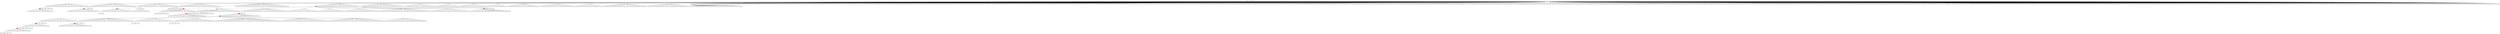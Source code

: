 digraph g {
	"60" -> "61";
	"61" [color=indianred1, style=filled, label="39"];
	"59" -> "60";
	"60" [label="17"];
	"50" -> "51";
	"51" [color=indianred1, style=filled, label="24"];
	"49" -> "50";
	"50" [label="18"];
	"46" -> "47";
	"47" [label="3"];
	"45" -> "46";
	"46" [color=indianred1, style=filled, label="4"];
	"45" -> "48";
	"48" [label="29"];
	"44" -> "45";
	"45" [label="2"];
	"42" -> "43";
	"43" [label="36"];
	"39" -> "40";
	"40" [label="8"];
	"38" -> "39";
	"39" [color=indianred1, style=filled, label="19"];
	"37" -> "38";
	"38" [label="44"];
	"33" -> "34";
	"34" [color=indianred1, style=filled, label="16"];
	"32" -> "33";
	"33" [label="47"];
	"32" -> "35";
	"35" [label="38"];
	"26" -> "27";
	"27" [label="1"];
	"25" -> "26";
	"26" [color=indianred1, style=filled, label="11"];
	"24" -> "25";
	"25" [label="27"];
	"23" -> "24";
	"24" [color=indianred1, style=filled, label="31"];
	"22" -> "23";
	"23" [label="11"];
	"20" -> "21";
	"21" [color=indianred1, style=filled, label="30"];
	"19" -> "20";
	"20" [label="22"];
	"17" -> "18";
	"18" [label="7"];
	"14" -> "15";
	"15" [label="35"];
	"13" -> "14";
	"14" [label="50"];
	"13" -> "16";
	"16" [label="10"];
	"13" -> "17";
	"17" [label="12"];
	"13" -> "19";
	"19" [label="30"];
	"13" -> "22";
	"22" [label="31"];
	"13" -> "28";
	"28" [label="43"];
	"13" -> "29";
	"29" [label="40"];
	"13" -> "30";
	"30" [label="25"];
	"12" -> "13";
	"13" [color=indianred1, style=filled, label="20"];
	"11" -> "12";
	"12" [color=indianred1, style=filled, label="49"];
	"10" -> "11";
	"11" [label="20"];
	"6" -> "7";
	"7" [label="45"];
	"6" -> "8";
	"8" [label="23"];
	"6" -> "9";
	"9" [label="21"];
	"6" -> "10";
	"10" [label="49"];
	"6" -> "31";
	"31" [label="28"];
	"6" -> "32";
	"32" [label="16"];
	"6" -> "36";
	"36" [label="6"];
	"5" -> "6";
	"6" [color=indianred1, style=filled, label="33"];
	"2" -> "3";
	"3" [color=indianred1, style=filled, label="41"];
	"1" -> "2";
	"2" [label="32"];
	"0" -> "1";
	"1" [label="41"];
	"0" -> "4";
	"4" [label="15"];
	"0" -> "5";
	"5" [label="33"];
	"0" -> "37";
	"37" [label="19"];
	"0" -> "41";
	"41" [label="26"];
	"0" -> "42";
	"42" [label="5"];
	"0" -> "44";
	"44" [label="4"];
	"0" -> "49";
	"49" [label="24"];
	"0" -> "52";
	"52" [label="34"];
	"0" -> "53";
	"53" [label="42"];
	"0" -> "54";
	"54" [label="14"];
	"0" -> "55";
	"55" [label="9"];
	"0" -> "56";
	"56" [label="13"];
	"0" -> "57";
	"57" [label="46"];
	"0" -> "58";
	"58" [label="37"];
	"0" -> "59";
	"59" [label="39"];
	"0" -> "62";
	"62" [label="48"];
	"0" [label="germline"];
	"0" -> "cell1";
	"cell1" [shape=box];
	"4" -> "cell2";
	"cell2" [shape=box];
	"0" -> "cell3";
	"cell3" [shape=box];
	"30" -> "cell4";
	"cell4" [shape=box];
	"54" -> "cell5";
	"cell5" [shape=box];
	"0" -> "cell6";
	"cell6" [shape=box];
	"0" -> "cell7";
	"cell7" [shape=box];
	"49" -> "cell8";
	"cell8" [shape=box];
	"0" -> "cell9";
	"cell9" [shape=box];
	"0" -> "cell10";
	"cell10" [shape=box];
	"0" -> "cell11";
	"cell11" [shape=box];
	"0" -> "cell12";
	"cell12" [shape=box];
	"0" -> "cell13";
	"cell13" [shape=box];
	"49" -> "cell14";
	"cell14" [shape=box];
	"0" -> "cell15";
	"cell15" [shape=box];
	"55" -> "cell16";
	"cell16" [shape=box];
	"61" -> "cell17";
	"cell17" [shape=box];
	"57" -> "cell18";
	"cell18" [shape=box];
	"58" -> "cell19";
	"cell19" [shape=box];
	"54" -> "cell20";
	"cell20" [shape=box];
	"51" -> "cell21";
	"cell21" [shape=box];
	"44" -> "cell22";
	"cell22" [shape=box];
	"48" -> "cell23";
	"cell23" [shape=box];
	"55" -> "cell24";
	"cell24" [shape=box];
	"0" -> "cell25";
	"cell25" [shape=box];
	"28" -> "cell26";
	"cell26" [shape=box];
	"0" -> "cell27";
	"cell27" [shape=box];
	"54" -> "cell28";
	"cell28" [shape=box];
	"0" -> "cell29";
	"cell29" [shape=box];
	"0" -> "cell30";
	"cell30" [shape=box];
	"0" -> "cell31";
	"cell31" [shape=box];
	"0" -> "cell32";
	"cell32" [shape=box];
	"37" -> "cell33";
	"cell33" [shape=box];
	"0" -> "cell34";
	"cell34" [shape=box];
	"19" -> "cell35";
	"cell35" [shape=box];
	"0" -> "cell36";
	"cell36" [shape=box];
	"0" -> "cell37";
	"cell37" [shape=box];
	"0" -> "cell38";
	"cell38" [shape=box];
	"0" -> "cell39";
	"cell39" [shape=box];
	"28" -> "cell40";
	"cell40" [shape=box];
	"0" -> "cell41";
	"cell41" [shape=box];
	"0" -> "cell42";
	"cell42" [shape=box];
	"0" -> "cell43";
	"cell43" [shape=box];
	"12" -> "cell44";
	"cell44" [shape=box];
	"0" -> "cell45";
	"cell45" [shape=box];
	"0" -> "cell46";
	"cell46" [shape=box];
	"0" -> "cell47";
	"cell47" [shape=box];
	"0" -> "cell48";
	"cell48" [shape=box];
	"3" -> "cell49";
	"cell49" [shape=box];
	"7" -> "cell50";
	"cell50" [shape=box];
	"0" -> "cell51";
	"cell51" [shape=box];
	"61" -> "cell52";
	"cell52" [shape=box];
	"0" -> "cell53";
	"cell53" [shape=box];
	"0" -> "cell54";
	"cell54" [shape=box];
	"43" -> "cell55";
	"cell55" [shape=box];
	"28" -> "cell56";
	"cell56" [shape=box];
	"0" -> "cell57";
	"cell57" [shape=box];
	"52" -> "cell58";
	"cell58" [shape=box];
	"0" -> "cell59";
	"cell59" [shape=box];
	"0" -> "cell60";
	"cell60" [shape=box];
	"0" -> "cell61";
	"cell61" [shape=box];
	"0" -> "cell62";
	"cell62" [shape=box];
	"46" -> "cell63";
	"cell63" [shape=box];
	"0" -> "cell64";
	"cell64" [shape=box];
	"0" -> "cell65";
	"cell65" [shape=box];
	"21" -> "cell66";
	"cell66" [shape=box];
	"54" -> "cell67";
	"cell67" [shape=box];
	"16" -> "cell68";
	"cell68" [shape=box];
	"59" -> "cell69";
	"cell69" [shape=box];
	"0" -> "cell70";
	"cell70" [shape=box];
	"29" -> "cell71";
	"cell71" [shape=box];
	"0" -> "cell72";
	"cell72" [shape=box];
	"19" -> "cell73";
	"cell73" [shape=box];
	"17" -> "cell74";
	"cell74" [shape=box];
	"0" -> "cell75";
	"cell75" [shape=box];
	"0" -> "cell76";
	"cell76" [shape=box];
	"0" -> "cell77";
	"cell77" [shape=box];
	"10" -> "cell78";
	"cell78" [shape=box];
	"1" -> "cell79";
	"cell79" [shape=box];
	"32" -> "cell80";
	"cell80" [shape=box];
	"0" -> "cell81";
	"cell81" [shape=box];
	"0" -> "cell82";
	"cell82" [shape=box];
	"0" -> "cell83";
	"cell83" [shape=box];
	"36" -> "cell84";
	"cell84" [shape=box];
	"0" -> "cell85";
	"cell85" [shape=box];
	"29" -> "cell86";
	"cell86" [shape=box];
	"0" -> "cell87";
	"cell87" [shape=box];
	"34" -> "cell88";
	"cell88" [shape=box];
	"0" -> "cell89";
	"cell89" [shape=box];
	"36" -> "cell90";
	"cell90" [shape=box];
	"28" -> "cell91";
	"cell91" [shape=box];
	"34" -> "cell92";
	"cell92" [shape=box];
	"22" -> "cell93";
	"cell93" [shape=box];
	"0" -> "cell94";
	"cell94" [shape=box];
	"1" -> "cell95";
	"cell95" [shape=box];
	"51" -> "cell96";
	"cell96" [shape=box];
	"26" -> "cell97";
	"cell97" [shape=box];
	"0" -> "cell98";
	"cell98" [shape=box];
	"14" -> "cell99";
	"cell99" [shape=box];
	"0" -> "cell100";
	"cell100" [shape=box];
	"37" -> "cell101";
	"cell101" [shape=box];
	"37" -> "cell102";
	"cell102" [shape=box];
	"0" -> "cell103";
	"cell103" [shape=box];
	"11" -> "cell104";
	"cell104" [shape=box];
	"57" -> "cell105";
	"cell105" [shape=box];
	"0" -> "cell106";
	"cell106" [shape=box];
	"11" -> "cell107";
	"cell107" [shape=box];
	"31" -> "cell108";
	"cell108" [shape=box];
	"16" -> "cell109";
	"cell109" [shape=box];
	"62" -> "cell110";
	"cell110" [shape=box];
	"25" -> "cell111";
	"cell111" [shape=box];
	"3" -> "cell112";
	"cell112" [shape=box];
	"51" -> "cell113";
	"cell113" [shape=box];
	"12" -> "cell114";
	"cell114" [shape=box];
	"0" -> "cell115";
	"cell115" [shape=box];
	"0" -> "cell116";
	"cell116" [shape=box];
	"0" -> "cell117";
	"cell117" [shape=box];
	"19" -> "cell118";
	"cell118" [shape=box];
	"0" -> "cell119";
	"cell119" [shape=box];
	"41" -> "cell120";
	"cell120" [shape=box];
	"15" -> "cell121";
	"cell121" [shape=box];
	"40" -> "cell122";
	"cell122" [shape=box];
	"0" -> "cell123";
	"cell123" [shape=box];
	"29" -> "cell124";
	"cell124" [shape=box];
	"16" -> "cell125";
	"cell125" [shape=box];
	"0" -> "cell126";
	"cell126" [shape=box];
	"0" -> "cell127";
	"cell127" [shape=box];
	"0" -> "cell128";
	"cell128" [shape=box];
	"0" -> "cell129";
	"cell129" [shape=box];
	"0" -> "cell130";
	"cell130" [shape=box];
	"55" -> "cell131";
	"cell131" [shape=box];
	"57" -> "cell132";
	"cell132" [shape=box];
	"0" -> "cell133";
	"cell133" [shape=box];
	"30" -> "cell134";
	"cell134" [shape=box];
	"37" -> "cell135";
	"cell135" [shape=box];
	"0" -> "cell136";
	"cell136" [shape=box];
	"0" -> "cell137";
	"cell137" [shape=box];
	"0" -> "cell138";
	"cell138" [shape=box];
	"0" -> "cell139";
	"cell139" [shape=box];
	"55" -> "cell140";
	"cell140" [shape=box];
	"59" -> "cell141";
	"cell141" [shape=box];
	"29" -> "cell142";
	"cell142" [shape=box];
	"0" -> "cell143";
	"cell143" [shape=box];
	"14" -> "cell144";
	"cell144" [shape=box];
	"0" -> "cell145";
	"cell145" [shape=box];
	"5" -> "cell146";
	"cell146" [shape=box];
	"0" -> "cell147";
	"cell147" [shape=box];
	"58" -> "cell148";
	"cell148" [shape=box];
	"0" -> "cell149";
	"cell149" [shape=box];
	"0" -> "cell150";
	"cell150" [shape=box];
	"0" -> "cell151";
	"cell151" [shape=box];
	"42" -> "cell152";
	"cell152" [shape=box];
	"16" -> "cell153";
	"cell153" [shape=box];
	"0" -> "cell154";
	"cell154" [shape=box];
	"0" -> "cell155";
	"cell155" [shape=box];
	"0" -> "cell156";
	"cell156" [shape=box];
	"19" -> "cell157";
	"cell157" [shape=box];
	"40" -> "cell158";
	"cell158" [shape=box];
	"0" -> "cell159";
	"cell159" [shape=box];
	"0" -> "cell160";
	"cell160" [shape=box];
	"23" -> "cell161";
	"cell161" [shape=box];
	"0" -> "cell162";
	"cell162" [shape=box];
	"59" -> "cell163";
	"cell163" [shape=box];
	"16" -> "cell164";
	"cell164" [shape=box];
	"57" -> "cell165";
	"cell165" [shape=box];
	"19" -> "cell166";
	"cell166" [shape=box];
	"0" -> "cell167";
	"cell167" [shape=box];
	"7" -> "cell168";
	"cell168" [shape=box];
	"31" -> "cell169";
	"cell169" [shape=box];
	"0" -> "cell170";
	"cell170" [shape=box];
	"44" -> "cell171";
	"cell171" [shape=box];
	"28" -> "cell172";
	"cell172" [shape=box];
	"32" -> "cell173";
	"cell173" [shape=box];
	"0" -> "cell174";
	"cell174" [shape=box];
	"47" -> "cell175";
	"cell175" [shape=box];
	"55" -> "cell176";
	"cell176" [shape=box];
	"7" -> "cell177";
	"cell177" [shape=box];
	"62" -> "cell178";
	"cell178" [shape=box];
	"0" -> "cell179";
	"cell179" [shape=box];
	"9" -> "cell180";
	"cell180" [shape=box];
	"3" -> "cell181";
	"cell181" [shape=box];
	"0" -> "cell182";
	"cell182" [shape=box];
	"41" -> "cell183";
	"cell183" [shape=box];
	"39" -> "cell184";
	"cell184" [shape=box];
	"16" -> "cell185";
	"cell185" [shape=box];
	"0" -> "cell186";
	"cell186" [shape=box];
	"5" -> "cell187";
	"cell187" [shape=box];
	"0" -> "cell188";
	"cell188" [shape=box];
	"0" -> "cell189";
	"cell189" [shape=box];
	"0" -> "cell190";
	"cell190" [shape=box];
	"52" -> "cell191";
	"cell191" [shape=box];
	"0" -> "cell192";
	"cell192" [shape=box];
	"0" -> "cell193";
	"cell193" [shape=box];
	"0" -> "cell194";
	"cell194" [shape=box];
	"48" -> "cell195";
	"cell195" [shape=box];
	"46" -> "cell196";
	"cell196" [shape=box];
	"0" -> "cell197";
	"cell197" [shape=box];
	"0" -> "cell198";
	"cell198" [shape=box];
	"24" -> "cell199";
	"cell199" [shape=box];
	"0" -> "cell200";
	"cell200" [shape=box];
	"51" -> "cell201";
	"cell201" [shape=box];
	"0" -> "cell202";
	"cell202" [shape=box];
	"12" -> "cell203";
	"cell203" [shape=box];
	"19" -> "cell204";
	"cell204" [shape=box];
	"10" -> "cell205";
	"cell205" [shape=box];
	"0" -> "cell206";
	"cell206" [shape=box];
	"61" -> "cell207";
	"cell207" [shape=box];
	"0" -> "cell208";
	"cell208" [shape=box];
	"34" -> "cell209";
	"cell209" [shape=box];
	"32" -> "cell210";
	"cell210" [shape=box];
	"0" -> "cell211";
	"cell211" [shape=box];
	"29" -> "cell212";
	"cell212" [shape=box];
	"0" -> "cell213";
	"cell213" [shape=box];
	"19" -> "cell214";
	"cell214" [shape=box];
	"0" -> "cell215";
	"cell215" [shape=box];
	"0" -> "cell216";
	"cell216" [shape=box];
	"0" -> "cell217";
	"cell217" [shape=box];
	"0" -> "cell218";
	"cell218" [shape=box];
	"0" -> "cell219";
	"cell219" [shape=box];
	"0" -> "cell220";
	"cell220" [shape=box];
	"54" -> "cell221";
	"cell221" [shape=box];
	"0" -> "cell222";
	"cell222" [shape=box];
	"0" -> "cell223";
	"cell223" [shape=box];
	"37" -> "cell224";
	"cell224" [shape=box];
	"0" -> "cell225";
	"cell225" [shape=box];
	"0" -> "cell226";
	"cell226" [shape=box];
	"53" -> "cell227";
	"cell227" [shape=box];
	"5" -> "cell228";
	"cell228" [shape=box];
	"56" -> "cell229";
	"cell229" [shape=box];
	"0" -> "cell230";
	"cell230" [shape=box];
	"58" -> "cell231";
	"cell231" [shape=box];
	"0" -> "cell232";
	"cell232" [shape=box];
	"0" -> "cell233";
	"cell233" [shape=box];
	"0" -> "cell234";
	"cell234" [shape=box];
	"56" -> "cell235";
	"cell235" [shape=box];
	"14" -> "cell236";
	"cell236" [shape=box];
	"0" -> "cell237";
	"cell237" [shape=box];
	"0" -> "cell238";
	"cell238" [shape=box];
	"0" -> "cell239";
	"cell239" [shape=box];
	"28" -> "cell240";
	"cell240" [shape=box];
	"0" -> "cell241";
	"cell241" [shape=box];
	"31" -> "cell242";
	"cell242" [shape=box];
	"0" -> "cell243";
	"cell243" [shape=box];
	"0" -> "cell244";
	"cell244" [shape=box];
	"0" -> "cell245";
	"cell245" [shape=box];
	"0" -> "cell246";
	"cell246" [shape=box];
	"0" -> "cell247";
	"cell247" [shape=box];
	"28" -> "cell248";
	"cell248" [shape=box];
	"0" -> "cell249";
	"cell249" [shape=box];
	"0" -> "cell250";
	"cell250" [shape=box];
	"0" -> "cell251";
	"cell251" [shape=box];
	"0" -> "cell252";
	"cell252" [shape=box];
	"0" -> "cell253";
	"cell253" [shape=box];
	"17" -> "cell254";
	"cell254" [shape=box];
	"50" -> "cell255";
	"cell255" [shape=box];
	"14" -> "cell256";
	"cell256" [shape=box];
	"42" -> "cell257";
	"cell257" [shape=box];
	"60" -> "cell258";
	"cell258" [shape=box];
	"12" -> "cell259";
	"cell259" [shape=box];
	"0" -> "cell260";
	"cell260" [shape=box];
	"42" -> "cell261";
	"cell261" [shape=box];
	"0" -> "cell262";
	"cell262" [shape=box];
	"0" -> "cell263";
	"cell263" [shape=box];
	"58" -> "cell264";
	"cell264" [shape=box];
	"0" -> "cell265";
	"cell265" [shape=box];
	"0" -> "cell266";
	"cell266" [shape=box];
	"35" -> "cell267";
	"cell267" [shape=box];
	"0" -> "cell268";
	"cell268" [shape=box];
	"0" -> "cell269";
	"cell269" [shape=box];
	"0" -> "cell270";
	"cell270" [shape=box];
	"0" -> "cell271";
	"cell271" [shape=box];
	"62" -> "cell272";
	"cell272" [shape=box];
	"36" -> "cell273";
	"cell273" [shape=box];
	"0" -> "cell274";
	"cell274" [shape=box];
	"8" -> "cell275";
	"cell275" [shape=box];
	"0" -> "cell276";
	"cell276" [shape=box];
	"54" -> "cell277";
	"cell277" [shape=box];
	"0" -> "cell278";
	"cell278" [shape=box];
	"28" -> "cell279";
	"cell279" [shape=box];
	"8" -> "cell280";
	"cell280" [shape=box];
	"0" -> "cell281";
	"cell281" [shape=box];
	"0" -> "cell282";
	"cell282" [shape=box];
	"36" -> "cell283";
	"cell283" [shape=box];
	"0" -> "cell284";
	"cell284" [shape=box];
	"39" -> "cell285";
	"cell285" [shape=box];
	"0" -> "cell286";
	"cell286" [shape=box];
	"49" -> "cell287";
	"cell287" [shape=box];
	"22" -> "cell288";
	"cell288" [shape=box];
	"0" -> "cell289";
	"cell289" [shape=box];
	"0" -> "cell290";
	"cell290" [shape=box];
	"55" -> "cell291";
	"cell291" [shape=box];
	"57" -> "cell292";
	"cell292" [shape=box];
	"0" -> "cell293";
	"cell293" [shape=box];
	"37" -> "cell294";
	"cell294" [shape=box];
	"0" -> "cell295";
	"cell295" [shape=box];
	"29" -> "cell296";
	"cell296" [shape=box];
	"0" -> "cell297";
	"cell297" [shape=box];
	"59" -> "cell298";
	"cell298" [shape=box];
	"0" -> "cell299";
	"cell299" [shape=box];
	"58" -> "cell300";
	"cell300" [shape=box];
	"56" -> "cell301";
	"cell301" [shape=box];
	"21" -> "cell302";
	"cell302" [shape=box];
	"42" -> "cell303";
	"cell303" [shape=box];
	"52" -> "cell304";
	"cell304" [shape=box];
	"0" -> "cell305";
	"cell305" [shape=box];
	"0" -> "cell306";
	"cell306" [shape=box];
	"44" -> "cell307";
	"cell307" [shape=box];
	"0" -> "cell308";
	"cell308" [shape=box];
	"0" -> "cell309";
	"cell309" [shape=box];
	"0" -> "cell310";
	"cell310" [shape=box];
	"0" -> "cell311";
	"cell311" [shape=box];
	"0" -> "cell312";
	"cell312" [shape=box];
	"0" -> "cell313";
	"cell313" [shape=box];
	"46" -> "cell314";
	"cell314" [shape=box];
	"0" -> "cell315";
	"cell315" [shape=box];
	"26" -> "cell316";
	"cell316" [shape=box];
	"0" -> "cell317";
	"cell317" [shape=box];
	"0" -> "cell318";
	"cell318" [shape=box];
	"0" -> "cell319";
	"cell319" [shape=box];
	"0" -> "cell320";
	"cell320" [shape=box];
	"36" -> "cell321";
	"cell321" [shape=box];
	"0" -> "cell322";
	"cell322" [shape=box];
	"55" -> "cell323";
	"cell323" [shape=box];
	"44" -> "cell324";
	"cell324" [shape=box];
	"3" -> "cell325";
	"cell325" [shape=box];
	"0" -> "cell326";
	"cell326" [shape=box];
	"41" -> "cell327";
	"cell327" [shape=box];
	"0" -> "cell328";
	"cell328" [shape=box];
	"44" -> "cell329";
	"cell329" [shape=box];
	"26" -> "cell330";
	"cell330" [shape=box];
	"55" -> "cell331";
	"cell331" [shape=box];
	"0" -> "cell332";
	"cell332" [shape=box];
	"52" -> "cell333";
	"cell333" [shape=box];
	"19" -> "cell334";
	"cell334" [shape=box];
	"22" -> "cell335";
	"cell335" [shape=box];
	"0" -> "cell336";
	"cell336" [shape=box];
	"14" -> "cell337";
	"cell337" [shape=box];
	"0" -> "cell338";
	"cell338" [shape=box];
	"22" -> "cell339";
	"cell339" [shape=box];
	"16" -> "cell340";
	"cell340" [shape=box];
	"29" -> "cell341";
	"cell341" [shape=box];
	"0" -> "cell342";
	"cell342" [shape=box];
	"21" -> "cell343";
	"cell343" [shape=box];
	"35" -> "cell344";
	"cell344" [shape=box];
	"37" -> "cell345";
	"cell345" [shape=box];
	"42" -> "cell346";
	"cell346" [shape=box];
	"55" -> "cell347";
	"cell347" [shape=box];
	"59" -> "cell348";
	"cell348" [shape=box];
	"1" -> "cell349";
	"cell349" [shape=box];
	"0" -> "cell350";
	"cell350" [shape=box];
	"0" -> "cell351";
	"cell351" [shape=box];
	"39" -> "cell352";
	"cell352" [shape=box];
	"0" -> "cell353";
	"cell353" [shape=box];
	"0" -> "cell354";
	"cell354" [shape=box];
	"0" -> "cell355";
	"cell355" [shape=box];
	"9" -> "cell356";
	"cell356" [shape=box];
	"1" -> "cell357";
	"cell357" [shape=box];
	"0" -> "cell358";
	"cell358" [shape=box];
	"0" -> "cell359";
	"cell359" [shape=box];
	"32" -> "cell360";
	"cell360" [shape=box];
	"0" -> "cell361";
	"cell361" [shape=box];
	"0" -> "cell362";
	"cell362" [shape=box];
	"49" -> "cell363";
	"cell363" [shape=box];
	"0" -> "cell364";
	"cell364" [shape=box];
	"16" -> "cell365";
	"cell365" [shape=box];
	"0" -> "cell366";
	"cell366" [shape=box];
	"38" -> "cell367";
	"cell367" [shape=box];
	"0" -> "cell368";
	"cell368" [shape=box];
	"0" -> "cell369";
	"cell369" [shape=box];
	"0" -> "cell370";
	"cell370" [shape=box];
	"46" -> "cell371";
	"cell371" [shape=box];
	"0" -> "cell372";
	"cell372" [shape=box];
	"17" -> "cell373";
	"cell373" [shape=box];
	"46" -> "cell374";
	"cell374" [shape=box];
	"20" -> "cell375";
	"cell375" [shape=box];
	"16" -> "cell376";
	"cell376" [shape=box];
	"16" -> "cell377";
	"cell377" [shape=box];
	"45" -> "cell378";
	"cell378" [shape=box];
	"0" -> "cell379";
	"cell379" [shape=box];
	"0" -> "cell380";
	"cell380" [shape=box];
	"0" -> "cell381";
	"cell381" [shape=box];
	"0" -> "cell382";
	"cell382" [shape=box];
	"5" -> "cell383";
	"cell383" [shape=box];
	"0" -> "cell384";
	"cell384" [shape=box];
	"32" -> "cell385";
	"cell385" [shape=box];
	"0" -> "cell386";
	"cell386" [shape=box];
	"0" -> "cell387";
	"cell387" [shape=box];
	"58" -> "cell388";
	"cell388" [shape=box];
	"0" -> "cell389";
	"cell389" [shape=box];
	"0" -> "cell390";
	"cell390" [shape=box];
	"42" -> "cell391";
	"cell391" [shape=box];
	"57" -> "cell392";
	"cell392" [shape=box];
	"0" -> "cell393";
	"cell393" [shape=box];
	"3" -> "cell394";
	"cell394" [shape=box];
	"42" -> "cell395";
	"cell395" [shape=box];
	"35" -> "cell396";
	"cell396" [shape=box];
	"49" -> "cell397";
	"cell397" [shape=box];
	"42" -> "cell398";
	"cell398" [shape=box];
	"28" -> "cell399";
	"cell399" [shape=box];
	"30" -> "cell400";
	"cell400" [shape=box];
	"0" -> "cell401";
	"cell401" [shape=box];
	"5" -> "cell402";
	"cell402" [shape=box];
	"0" -> "cell403";
	"cell403" [shape=box];
	"44" -> "cell404";
	"cell404" [shape=box];
	"8" -> "cell405";
	"cell405" [shape=box];
	"9" -> "cell406";
	"cell406" [shape=box];
	"0" -> "cell407";
	"cell407" [shape=box];
	"59" -> "cell408";
	"cell408" [shape=box];
	"17" -> "cell409";
	"cell409" [shape=box];
	"0" -> "cell410";
	"cell410" [shape=box];
	"0" -> "cell411";
	"cell411" [shape=box];
	"62" -> "cell412";
	"cell412" [shape=box];
	"0" -> "cell413";
	"cell413" [shape=box];
	"0" -> "cell414";
	"cell414" [shape=box];
	"0" -> "cell415";
	"cell415" [shape=box];
	"0" -> "cell416";
	"cell416" [shape=box];
	"0" -> "cell417";
	"cell417" [shape=box];
	"0" -> "cell418";
	"cell418" [shape=box];
	"0" -> "cell419";
	"cell419" [shape=box];
	"0" -> "cell420";
	"cell420" [shape=box];
	"0" -> "cell421";
	"cell421" [shape=box];
	"31" -> "cell422";
	"cell422" [shape=box];
	"0" -> "cell423";
	"cell423" [shape=box];
	"0" -> "cell424";
	"cell424" [shape=box];
	"0" -> "cell425";
	"cell425" [shape=box];
	"0" -> "cell426";
	"cell426" [shape=box];
	"44" -> "cell427";
	"cell427" [shape=box];
	"56" -> "cell428";
	"cell428" [shape=box];
	"31" -> "cell429";
	"cell429" [shape=box];
	"0" -> "cell430";
	"cell430" [shape=box];
	"29" -> "cell431";
	"cell431" [shape=box];
	"0" -> "cell432";
	"cell432" [shape=box];
	"0" -> "cell433";
	"cell433" [shape=box];
	"22" -> "cell434";
	"cell434" [shape=box];
	"0" -> "cell435";
	"cell435" [shape=box];
	"0" -> "cell436";
	"cell436" [shape=box];
	"0" -> "cell437";
	"cell437" [shape=box];
	"0" -> "cell438";
	"cell438" [shape=box];
	"0" -> "cell439";
	"cell439" [shape=box];
	"0" -> "cell440";
	"cell440" [shape=box];
	"16" -> "cell441";
	"cell441" [shape=box];
	"0" -> "cell442";
	"cell442" [shape=box];
	"0" -> "cell443";
	"cell443" [shape=box];
	"0" -> "cell444";
	"cell444" [shape=box];
	"30" -> "cell445";
	"cell445" [shape=box];
	"30" -> "cell446";
	"cell446" [shape=box];
	"0" -> "cell447";
	"cell447" [shape=box];
	"49" -> "cell448";
	"cell448" [shape=box];
	"0" -> "cell449";
	"cell449" [shape=box];
	"16" -> "cell450";
	"cell450" [shape=box];
	"62" -> "cell451";
	"cell451" [shape=box];
	"47" -> "cell452";
	"cell452" [shape=box];
	"0" -> "cell453";
	"cell453" [shape=box];
	"0" -> "cell454";
	"cell454" [shape=box];
	"14" -> "cell455";
	"cell455" [shape=box];
	"3" -> "cell456";
	"cell456" [shape=box];
	"0" -> "cell457";
	"cell457" [shape=box];
	"0" -> "cell458";
	"cell458" [shape=box];
	"19" -> "cell459";
	"cell459" [shape=box];
	"26" -> "cell460";
	"cell460" [shape=box];
	"31" -> "cell461";
	"cell461" [shape=box];
	"0" -> "cell462";
	"cell462" [shape=box];
	"0" -> "cell463";
	"cell463" [shape=box];
	"35" -> "cell464";
	"cell464" [shape=box];
	"4" -> "cell465";
	"cell465" [shape=box];
	"0" -> "cell466";
	"cell466" [shape=box];
	"0" -> "cell467";
	"cell467" [shape=box];
	"0" -> "cell468";
	"cell468" [shape=box];
	"30" -> "cell469";
	"cell469" [shape=box];
	"0" -> "cell470";
	"cell470" [shape=box];
	"0" -> "cell471";
	"cell471" [shape=box];
	"28" -> "cell472";
	"cell472" [shape=box];
	"0" -> "cell473";
	"cell473" [shape=box];
	"36" -> "cell474";
	"cell474" [shape=box];
	"16" -> "cell475";
	"cell475" [shape=box];
	"58" -> "cell476";
	"cell476" [shape=box];
	"0" -> "cell477";
	"cell477" [shape=box];
	"0" -> "cell478";
	"cell478" [shape=box];
	"0" -> "cell479";
	"cell479" [shape=box];
	"0" -> "cell480";
	"cell480" [shape=box];
	"12" -> "cell481";
	"cell481" [shape=box];
	"0" -> "cell482";
	"cell482" [shape=box];
	"0" -> "cell483";
	"cell483" [shape=box];
	"0" -> "cell484";
	"cell484" [shape=box];
	"41" -> "cell485";
	"cell485" [shape=box];
	"0" -> "cell486";
	"cell486" [shape=box];
	"58" -> "cell487";
	"cell487" [shape=box];
	"46" -> "cell488";
	"cell488" [shape=box];
	"9" -> "cell489";
	"cell489" [shape=box];
	"0" -> "cell490";
	"cell490" [shape=box];
	"51" -> "cell491";
	"cell491" [shape=box];
	"0" -> "cell492";
	"cell492" [shape=box];
	"0" -> "cell493";
	"cell493" [shape=box];
	"57" -> "cell494";
	"cell494" [shape=box];
	"0" -> "cell495";
	"cell495" [shape=box];
	"0" -> "cell496";
	"cell496" [shape=box];
	"43" -> "cell497";
	"cell497" [shape=box];
	"14" -> "cell498";
	"cell498" [shape=box];
	"52" -> "cell499";
	"cell499" [shape=box];
	"35" -> "cell500";
	"cell500" [shape=box];
	"16" -> "cell501";
	"cell501" [shape=box];
	"51" -> "cell502";
	"cell502" [shape=box];
	"0" -> "cell503";
	"cell503" [shape=box];
	"10" -> "cell504";
	"cell504" [shape=box];
	"0" -> "cell505";
	"cell505" [shape=box];
	"0" -> "cell506";
	"cell506" [shape=box];
	"39" -> "cell507";
	"cell507" [shape=box];
	"0" -> "cell508";
	"cell508" [shape=box];
	"0" -> "cell509";
	"cell509" [shape=box];
	"39" -> "cell510";
	"cell510" [shape=box];
	"0" -> "cell511";
	"cell511" [shape=box];
	"0" -> "cell512";
	"cell512" [shape=box];
	"30" -> "cell513";
	"cell513" [shape=box];
	"0" -> "cell514";
	"cell514" [shape=box];
	"0" -> "cell515";
	"cell515" [shape=box];
	"0" -> "cell516";
	"cell516" [shape=box];
	"53" -> "cell517";
	"cell517" [shape=box];
	"0" -> "cell518";
	"cell518" [shape=box];
	"56" -> "cell519";
	"cell519" [shape=box];
	"21" -> "cell520";
	"cell520" [shape=box];
	"7" -> "cell521";
	"cell521" [shape=box];
	"12" -> "cell522";
	"cell522" [shape=box];
	"0" -> "cell523";
	"cell523" [shape=box];
	"53" -> "cell524";
	"cell524" [shape=box];
	"5" -> "cell525";
	"cell525" [shape=box];
	"0" -> "cell526";
	"cell526" [shape=box];
	"0" -> "cell527";
	"cell527" [shape=box];
	"0" -> "cell528";
	"cell528" [shape=box];
	"0" -> "cell529";
	"cell529" [shape=box];
	"31" -> "cell530";
	"cell530" [shape=box];
	"20" -> "cell531";
	"cell531" [shape=box];
	"42" -> "cell532";
	"cell532" [shape=box];
	"53" -> "cell533";
	"cell533" [shape=box];
	"0" -> "cell534";
	"cell534" [shape=box];
	"8" -> "cell535";
	"cell535" [shape=box];
	"19" -> "cell536";
	"cell536" [shape=box];
	"42" -> "cell537";
	"cell537" [shape=box];
	"1" -> "cell538";
	"cell538" [shape=box];
	"0" -> "cell539";
	"cell539" [shape=box];
	"0" -> "cell540";
	"cell540" [shape=box];
	"0" -> "cell541";
	"cell541" [shape=box];
	"31" -> "cell542";
	"cell542" [shape=box];
	"0" -> "cell543";
	"cell543" [shape=box];
	"21" -> "cell544";
	"cell544" [shape=box];
	"0" -> "cell545";
	"cell545" [shape=box];
	"0" -> "cell546";
	"cell546" [shape=box];
	"57" -> "cell547";
	"cell547" [shape=box];
	"15" -> "cell548";
	"cell548" [shape=box];
	"0" -> "cell549";
	"cell549" [shape=box];
	"29" -> "cell550";
	"cell550" [shape=box];
	"29" -> "cell551";
	"cell551" [shape=box];
	"53" -> "cell552";
	"cell552" [shape=box];
	"0" -> "cell553";
	"cell553" [shape=box];
	"30" -> "cell554";
	"cell554" [shape=box];
	"25" -> "cell555";
	"cell555" [shape=box];
	"30" -> "cell556";
	"cell556" [shape=box];
	"0" -> "cell557";
	"cell557" [shape=box];
	"24" -> "cell558";
	"cell558" [shape=box];
	"19" -> "cell559";
	"cell559" [shape=box];
	"0" -> "cell560";
	"cell560" [shape=box];
	"0" -> "cell561";
	"cell561" [shape=box];
	"30" -> "cell562";
	"cell562" [shape=box];
	"58" -> "cell563";
	"cell563" [shape=box];
	"0" -> "cell564";
	"cell564" [shape=box];
	"0" -> "cell565";
	"cell565" [shape=box];
	"0" -> "cell566";
	"cell566" [shape=box];
	"0" -> "cell567";
	"cell567" [shape=box];
	"0" -> "cell568";
	"cell568" [shape=box];
	"4" -> "cell569";
	"cell569" [shape=box];
	"60" -> "cell570";
	"cell570" [shape=box];
	"0" -> "cell571";
	"cell571" [shape=box];
	"32" -> "cell572";
	"cell572" [shape=box];
	"0" -> "cell573";
	"cell573" [shape=box];
	"0" -> "cell574";
	"cell574" [shape=box];
	"0" -> "cell575";
	"cell575" [shape=box];
	"14" -> "cell576";
	"cell576" [shape=box];
	"29" -> "cell577";
	"cell577" [shape=box];
	"0" -> "cell578";
	"cell578" [shape=box];
	"37" -> "cell579";
	"cell579" [shape=box];
	"58" -> "cell580";
	"cell580" [shape=box];
	"3" -> "cell581";
	"cell581" [shape=box];
	"0" -> "cell582";
	"cell582" [shape=box];
	"0" -> "cell583";
	"cell583" [shape=box];
	"14" -> "cell584";
	"cell584" [shape=box];
	"39" -> "cell585";
	"cell585" [shape=box];
	"48" -> "cell586";
	"cell586" [shape=box];
	"17" -> "cell587";
	"cell587" [shape=box];
	"59" -> "cell588";
	"cell588" [shape=box];
	"0" -> "cell589";
	"cell589" [shape=box];
	"0" -> "cell590";
	"cell590" [shape=box];
	"0" -> "cell591";
	"cell591" [shape=box];
	"1" -> "cell592";
	"cell592" [shape=box];
	"24" -> "cell593";
	"cell593" [shape=box];
	"57" -> "cell594";
	"cell594" [shape=box];
	"57" -> "cell595";
	"cell595" [shape=box];
	"25" -> "cell596";
	"cell596" [shape=box];
	"44" -> "cell597";
	"cell597" [shape=box];
	"0" -> "cell598";
	"cell598" [shape=box];
	"22" -> "cell599";
	"cell599" [shape=box];
	"31" -> "cell600";
	"cell600" [shape=box];
	"0" -> "cell601";
	"cell601" [shape=box];
	"59" -> "cell602";
	"cell602" [shape=box];
	"32" -> "cell603";
	"cell603" [shape=box];
	"0" -> "cell604";
	"cell604" [shape=box];
	"40" -> "cell605";
	"cell605" [shape=box];
	"4" -> "cell606";
	"cell606" [shape=box];
	"4" -> "cell607";
	"cell607" [shape=box];
	"0" -> "cell608";
	"cell608" [shape=box];
	"34" -> "cell609";
	"cell609" [shape=box];
	"0" -> "cell610";
	"cell610" [shape=box];
	"62" -> "cell611";
	"cell611" [shape=box];
	"5" -> "cell612";
	"cell612" [shape=box];
	"0" -> "cell613";
	"cell613" [shape=box];
	"0" -> "cell614";
	"cell614" [shape=box];
	"0" -> "cell615";
	"cell615" [shape=box];
	"1" -> "cell616";
	"cell616" [shape=box];
	"10" -> "cell617";
	"cell617" [shape=box];
	"7" -> "cell618";
	"cell618" [shape=box];
	"10" -> "cell619";
	"cell619" [shape=box];
	"45" -> "cell620";
	"cell620" [shape=box];
	"39" -> "cell621";
	"cell621" [shape=box];
	"0" -> "cell622";
	"cell622" [shape=box];
	"0" -> "cell623";
	"cell623" [shape=box];
	"0" -> "cell624";
	"cell624" [shape=box];
	"0" -> "cell625";
	"cell625" [shape=box];
	"60" -> "cell626";
	"cell626" [shape=box];
	"8" -> "cell627";
	"cell627" [shape=box];
	"61" -> "cell628";
	"cell628" [shape=box];
	"0" -> "cell629";
	"cell629" [shape=box];
	"28" -> "cell630";
	"cell630" [shape=box];
	"46" -> "cell631";
	"cell631" [shape=box];
	"0" -> "cell632";
	"cell632" [shape=box];
	"0" -> "cell633";
	"cell633" [shape=box];
	"0" -> "cell634";
	"cell634" [shape=box];
	"19" -> "cell635";
	"cell635" [shape=box];
	"0" -> "cell636";
	"cell636" [shape=box];
	"0" -> "cell637";
	"cell637" [shape=box];
	"0" -> "cell638";
	"cell638" [shape=box];
	"0" -> "cell639";
	"cell639" [shape=box];
	"0" -> "cell640";
	"cell640" [shape=box];
	"29" -> "cell641";
	"cell641" [shape=box];
	"41" -> "cell642";
	"cell642" [shape=box];
	"34" -> "cell643";
	"cell643" [shape=box];
	"0" -> "cell644";
	"cell644" [shape=box];
	"0" -> "cell645";
	"cell645" [shape=box];
	"14" -> "cell646";
	"cell646" [shape=box];
	"46" -> "cell647";
	"cell647" [shape=box];
	"0" -> "cell648";
	"cell648" [shape=box];
	"0" -> "cell649";
	"cell649" [shape=box];
	"37" -> "cell650";
	"cell650" [shape=box];
	"17" -> "cell651";
	"cell651" [shape=box];
	"36" -> "cell652";
	"cell652" [shape=box];
	"0" -> "cell653";
	"cell653" [shape=box];
	"0" -> "cell654";
	"cell654" [shape=box];
	"0" -> "cell655";
	"cell655" [shape=box];
	"0" -> "cell656";
	"cell656" [shape=box];
	"0" -> "cell657";
	"cell657" [shape=box];
	"5" -> "cell658";
	"cell658" [shape=box];
	"0" -> "cell659";
	"cell659" [shape=box];
	"0" -> "cell660";
	"cell660" [shape=box];
	"3" -> "cell661";
	"cell661" [shape=box];
	"55" -> "cell662";
	"cell662" [shape=box];
	"0" -> "cell663";
	"cell663" [shape=box];
	"0" -> "cell664";
	"cell664" [shape=box];
	"0" -> "cell665";
	"cell665" [shape=box];
	"0" -> "cell666";
	"cell666" [shape=box];
	"0" -> "cell667";
	"cell667" [shape=box];
	"10" -> "cell668";
	"cell668" [shape=box];
	"0" -> "cell669";
	"cell669" [shape=box];
	"0" -> "cell670";
	"cell670" [shape=box];
	"4" -> "cell671";
	"cell671" [shape=box];
	"0" -> "cell672";
	"cell672" [shape=box];
	"0" -> "cell673";
	"cell673" [shape=box];
	"0" -> "cell674";
	"cell674" [shape=box];
	"0" -> "cell675";
	"cell675" [shape=box];
	"23" -> "cell676";
	"cell676" [shape=box];
	"61" -> "cell677";
	"cell677" [shape=box];
	"24" -> "cell678";
	"cell678" [shape=box];
	"0" -> "cell679";
	"cell679" [shape=box];
	"37" -> "cell680";
	"cell680" [shape=box];
	"0" -> "cell681";
	"cell681" [shape=box];
	"34" -> "cell682";
	"cell682" [shape=box];
	"22" -> "cell683";
	"cell683" [shape=box];
	"28" -> "cell684";
	"cell684" [shape=box];
	"0" -> "cell685";
	"cell685" [shape=box];
	"0" -> "cell686";
	"cell686" [shape=box];
	"0" -> "cell687";
	"cell687" [shape=box];
	"0" -> "cell688";
	"cell688" [shape=box];
	"0" -> "cell689";
	"cell689" [shape=box];
	"48" -> "cell690";
	"cell690" [shape=box];
	"0" -> "cell691";
	"cell691" [shape=box];
	"0" -> "cell692";
	"cell692" [shape=box];
	"0" -> "cell693";
	"cell693" [shape=box];
	"0" -> "cell694";
	"cell694" [shape=box];
	"0" -> "cell695";
	"cell695" [shape=box];
	"31" -> "cell696";
	"cell696" [shape=box];
	"0" -> "cell697";
	"cell697" [shape=box];
	"33" -> "cell698";
	"cell698" [shape=box];
	"32" -> "cell699";
	"cell699" [shape=box];
	"35" -> "cell700";
	"cell700" [shape=box];
	"0" -> "cell701";
	"cell701" [shape=box];
	"1" -> "cell702";
	"cell702" [shape=box];
	"49" -> "cell703";
	"cell703" [shape=box];
	"0" -> "cell704";
	"cell704" [shape=box];
	"0" -> "cell705";
	"cell705" [shape=box];
	"0" -> "cell706";
	"cell706" [shape=box];
	"3" -> "cell707";
	"cell707" [shape=box];
	"57" -> "cell708";
	"cell708" [shape=box];
	"0" -> "cell709";
	"cell709" [shape=box];
	"52" -> "cell710";
	"cell710" [shape=box];
	"0" -> "cell711";
	"cell711" [shape=box];
	"10" -> "cell712";
	"cell712" [shape=box];
	"0" -> "cell713";
	"cell713" [shape=box];
	"25" -> "cell714";
	"cell714" [shape=box];
	"0" -> "cell715";
	"cell715" [shape=box];
	"16" -> "cell716";
	"cell716" [shape=box];
	"0" -> "cell717";
	"cell717" [shape=box];
	"0" -> "cell718";
	"cell718" [shape=box];
	"0" -> "cell719";
	"cell719" [shape=box];
	"0" -> "cell720";
	"cell720" [shape=box];
	"0" -> "cell721";
	"cell721" [shape=box];
	"30" -> "cell722";
	"cell722" [shape=box];
	"0" -> "cell723";
	"cell723" [shape=box];
	"5" -> "cell724";
	"cell724" [shape=box];
	"0" -> "cell725";
	"cell725" [shape=box];
	"0" -> "cell726";
	"cell726" [shape=box];
	"18" -> "cell727";
	"cell727" [shape=box];
	"12" -> "cell728";
	"cell728" [shape=box];
	"5" -> "cell729";
	"cell729" [shape=box];
	"58" -> "cell730";
	"cell730" [shape=box];
	"0" -> "cell731";
	"cell731" [shape=box];
	"17" -> "cell732";
	"cell732" [shape=box];
	"0" -> "cell733";
	"cell733" [shape=box];
	"0" -> "cell734";
	"cell734" [shape=box];
	"0" -> "cell735";
	"cell735" [shape=box];
	"0" -> "cell736";
	"cell736" [shape=box];
	"16" -> "cell737";
	"cell737" [shape=box];
	"0" -> "cell738";
	"cell738" [shape=box];
	"0" -> "cell739";
	"cell739" [shape=box];
	"0" -> "cell740";
	"cell740" [shape=box];
	"0" -> "cell741";
	"cell741" [shape=box];
	"61" -> "cell742";
	"cell742" [shape=box];
	"0" -> "cell743";
	"cell743" [shape=box];
	"34" -> "cell744";
	"cell744" [shape=box];
	"0" -> "cell745";
	"cell745" [shape=box];
	"0" -> "cell746";
	"cell746" [shape=box];
	"0" -> "cell747";
	"cell747" [shape=box];
	"5" -> "cell748";
	"cell748" [shape=box];
	"0" -> "cell749";
	"cell749" [shape=box];
	"37" -> "cell750";
	"cell750" [shape=box];
	"20" -> "cell751";
	"cell751" [shape=box];
	"15" -> "cell752";
	"cell752" [shape=box];
	"0" -> "cell753";
	"cell753" [shape=box];
	"51" -> "cell754";
	"cell754" [shape=box];
	"0" -> "cell755";
	"cell755" [shape=box];
	"24" -> "cell756";
	"cell756" [shape=box];
	"0" -> "cell757";
	"cell757" [shape=box];
	"0" -> "cell758";
	"cell758" [shape=box];
	"0" -> "cell759";
	"cell759" [shape=box];
	"37" -> "cell760";
	"cell760" [shape=box];
	"0" -> "cell761";
	"cell761" [shape=box];
	"49" -> "cell762";
	"cell762" [shape=box];
	"33" -> "cell763";
	"cell763" [shape=box];
	"49" -> "cell764";
	"cell764" [shape=box];
	"29" -> "cell765";
	"cell765" [shape=box];
	"0" -> "cell766";
	"cell766" [shape=box];
	"52" -> "cell767";
	"cell767" [shape=box];
	"34" -> "cell768";
	"cell768" [shape=box];
	"0" -> "cell769";
	"cell769" [shape=box];
	"59" -> "cell770";
	"cell770" [shape=box];
	"0" -> "cell771";
	"cell771" [shape=box];
	"7" -> "cell772";
	"cell772" [shape=box];
	"52" -> "cell773";
	"cell773" [shape=box];
	"22" -> "cell774";
	"cell774" [shape=box];
	"0" -> "cell775";
	"cell775" [shape=box];
	"19" -> "cell776";
	"cell776" [shape=box];
	"49" -> "cell777";
	"cell777" [shape=box];
	"0" -> "cell778";
	"cell778" [shape=box];
	"0" -> "cell779";
	"cell779" [shape=box];
	"31" -> "cell780";
	"cell780" [shape=box];
	"19" -> "cell781";
	"cell781" [shape=box];
	"27" -> "cell782";
	"cell782" [shape=box];
	"21" -> "cell783";
	"cell783" [shape=box];
	"12" -> "cell784";
	"cell784" [shape=box];
	"0" -> "cell785";
	"cell785" [shape=box];
	"0" -> "cell786";
	"cell786" [shape=box];
	"10" -> "cell787";
	"cell787" [shape=box];
	"0" -> "cell788";
	"cell788" [shape=box];
	"51" -> "cell789";
	"cell789" [shape=box];
	"0" -> "cell790";
	"cell790" [shape=box];
	"0" -> "cell791";
	"cell791" [shape=box];
	"5" -> "cell792";
	"cell792" [shape=box];
	"0" -> "cell793";
	"cell793" [shape=box];
	"3" -> "cell794";
	"cell794" [shape=box];
	"0" -> "cell795";
	"cell795" [shape=box];
	"40" -> "cell796";
	"cell796" [shape=box];
	"0" -> "cell797";
	"cell797" [shape=box];
	"32" -> "cell798";
	"cell798" [shape=box];
	"30" -> "cell799";
	"cell799" [shape=box];
	"0" -> "cell800";
	"cell800" [shape=box];
	"21" -> "cell801";
	"cell801" [shape=box];
	"0" -> "cell802";
	"cell802" [shape=box];
	"54" -> "cell803";
	"cell803" [shape=box];
	"29" -> "cell804";
	"cell804" [shape=box];
	"7" -> "cell805";
	"cell805" [shape=box];
	"4" -> "cell806";
	"cell806" [shape=box];
	"46" -> "cell807";
	"cell807" [shape=box];
	"21" -> "cell808";
	"cell808" [shape=box];
	"0" -> "cell809";
	"cell809" [shape=box];
	"7" -> "cell810";
	"cell810" [shape=box];
	"0" -> "cell811";
	"cell811" [shape=box];
	"1" -> "cell812";
	"cell812" [shape=box];
	"59" -> "cell813";
	"cell813" [shape=box];
	"9" -> "cell814";
	"cell814" [shape=box];
	"0" -> "cell815";
	"cell815" [shape=box];
	"41" -> "cell816";
	"cell816" [shape=box];
	"36" -> "cell817";
	"cell817" [shape=box];
	"1" -> "cell818";
	"cell818" [shape=box];
	"0" -> "cell819";
	"cell819" [shape=box];
	"7" -> "cell820";
	"cell820" [shape=box];
	"0" -> "cell821";
	"cell821" [shape=box];
	"43" -> "cell822";
	"cell822" [shape=box];
	"0" -> "cell823";
	"cell823" [shape=box];
	"0" -> "cell824";
	"cell824" [shape=box];
	"0" -> "cell825";
	"cell825" [shape=box];
	"0" -> "cell826";
	"cell826" [shape=box];
	"0" -> "cell827";
	"cell827" [shape=box];
	"0" -> "cell828";
	"cell828" [shape=box];
	"51" -> "cell829";
	"cell829" [shape=box];
	"12" -> "cell830";
	"cell830" [shape=box];
	"9" -> "cell831";
	"cell831" [shape=box];
	"0" -> "cell832";
	"cell832" [shape=box];
	"0" -> "cell833";
	"cell833" [shape=box];
	"0" -> "cell834";
	"cell834" [shape=box];
	"0" -> "cell835";
	"cell835" [shape=box];
	"7" -> "cell836";
	"cell836" [shape=box];
	"0" -> "cell837";
	"cell837" [shape=box];
	"0" -> "cell838";
	"cell838" [shape=box];
	"0" -> "cell839";
	"cell839" [shape=box];
	"36" -> "cell840";
	"cell840" [shape=box];
	"28" -> "cell841";
	"cell841" [shape=box];
	"59" -> "cell842";
	"cell842" [shape=box];
	"0" -> "cell843";
	"cell843" [shape=box];
	"0" -> "cell844";
	"cell844" [shape=box];
	"0" -> "cell845";
	"cell845" [shape=box];
	"9" -> "cell846";
	"cell846" [shape=box];
	"0" -> "cell847";
	"cell847" [shape=box];
	"0" -> "cell848";
	"cell848" [shape=box];
	"59" -> "cell849";
	"cell849" [shape=box];
	"0" -> "cell850";
	"cell850" [shape=box];
	"49" -> "cell851";
	"cell851" [shape=box];
	"0" -> "cell852";
	"cell852" [shape=box];
	"0" -> "cell853";
	"cell853" [shape=box];
	"0" -> "cell854";
	"cell854" [shape=box];
	"0" -> "cell855";
	"cell855" [shape=box];
	"0" -> "cell856";
	"cell856" [shape=box];
	"0" -> "cell857";
	"cell857" [shape=box];
	"0" -> "cell858";
	"cell858" [shape=box];
	"34" -> "cell859";
	"cell859" [shape=box];
	"0" -> "cell860";
	"cell860" [shape=box];
	"22" -> "cell861";
	"cell861" [shape=box];
	"0" -> "cell862";
	"cell862" [shape=box];
	"0" -> "cell863";
	"cell863" [shape=box];
	"43" -> "cell864";
	"cell864" [shape=box];
	"17" -> "cell865";
	"cell865" [shape=box];
	"53" -> "cell866";
	"cell866" [shape=box];
	"0" -> "cell867";
	"cell867" [shape=box];
	"44" -> "cell868";
	"cell868" [shape=box];
	"30" -> "cell869";
	"cell869" [shape=box];
	"12" -> "cell870";
	"cell870" [shape=box];
	"10" -> "cell871";
	"cell871" [shape=box];
	"26" -> "cell872";
	"cell872" [shape=box];
	"61" -> "cell873";
	"cell873" [shape=box];
	"0" -> "cell874";
	"cell874" [shape=box];
	"0" -> "cell875";
	"cell875" [shape=box];
	"62" -> "cell876";
	"cell876" [shape=box];
	"0" -> "cell877";
	"cell877" [shape=box];
	"3" -> "cell878";
	"cell878" [shape=box];
	"2" -> "cell879";
	"cell879" [shape=box];
	"0" -> "cell880";
	"cell880" [shape=box];
	"0" -> "cell881";
	"cell881" [shape=box];
	"0" -> "cell882";
	"cell882" [shape=box];
	"17" -> "cell883";
	"cell883" [shape=box];
	"57" -> "cell884";
	"cell884" [shape=box];
	"0" -> "cell885";
	"cell885" [shape=box];
	"51" -> "cell886";
	"cell886" [shape=box];
	"24" -> "cell887";
	"cell887" [shape=box];
	"54" -> "cell888";
	"cell888" [shape=box];
	"42" -> "cell889";
	"cell889" [shape=box];
	"37" -> "cell890";
	"cell890" [shape=box];
	"0" -> "cell891";
	"cell891" [shape=box];
	"8" -> "cell892";
	"cell892" [shape=box];
	"0" -> "cell893";
	"cell893" [shape=box];
	"0" -> "cell894";
	"cell894" [shape=box];
	"39" -> "cell895";
	"cell895" [shape=box];
	"0" -> "cell896";
	"cell896" [shape=box];
	"0" -> "cell897";
	"cell897" [shape=box];
	"0" -> "cell898";
	"cell898" [shape=box];
	"27" -> "cell899";
	"cell899" [shape=box];
	"39" -> "cell900";
	"cell900" [shape=box];
	"0" -> "cell901";
	"cell901" [shape=box];
	"0" -> "cell902";
	"cell902" [shape=box];
	"54" -> "cell903";
	"cell903" [shape=box];
	"0" -> "cell904";
	"cell904" [shape=box];
	"49" -> "cell905";
	"cell905" [shape=box];
	"0" -> "cell906";
	"cell906" [shape=box];
	"0" -> "cell907";
	"cell907" [shape=box];
	"27" -> "cell908";
	"cell908" [shape=box];
	"25" -> "cell909";
	"cell909" [shape=box];
	"15" -> "cell910";
	"cell910" [shape=box];
	"0" -> "cell911";
	"cell911" [shape=box];
	"1" -> "cell912";
	"cell912" [shape=box];
	"0" -> "cell913";
	"cell913" [shape=box];
	"19" -> "cell914";
	"cell914" [shape=box];
	"0" -> "cell915";
	"cell915" [shape=box];
	"42" -> "cell916";
	"cell916" [shape=box];
	"31" -> "cell917";
	"cell917" [shape=box];
	"0" -> "cell918";
	"cell918" [shape=box];
	"0" -> "cell919";
	"cell919" [shape=box];
	"0" -> "cell920";
	"cell920" [shape=box];
	"56" -> "cell921";
	"cell921" [shape=box];
	"49" -> "cell922";
	"cell922" [shape=box];
	"0" -> "cell923";
	"cell923" [shape=box];
	"0" -> "cell924";
	"cell924" [shape=box];
	"0" -> "cell925";
	"cell925" [shape=box];
	"0" -> "cell926";
	"cell926" [shape=box];
	"46" -> "cell927";
	"cell927" [shape=box];
	"3" -> "cell928";
	"cell928" [shape=box];
	"0" -> "cell929";
	"cell929" [shape=box];
	"0" -> "cell930";
	"cell930" [shape=box];
	"57" -> "cell931";
	"cell931" [shape=box];
	"16" -> "cell932";
	"cell932" [shape=box];
	"31" -> "cell933";
	"cell933" [shape=box];
	"0" -> "cell934";
	"cell934" [shape=box];
	"31" -> "cell935";
	"cell935" [shape=box];
	"0" -> "cell936";
	"cell936" [shape=box];
	"57" -> "cell937";
	"cell937" [shape=box];
	"0" -> "cell938";
	"cell938" [shape=box];
	"0" -> "cell939";
	"cell939" [shape=box];
	"0" -> "cell940";
	"cell940" [shape=box];
	"35" -> "cell941";
	"cell941" [shape=box];
	"36" -> "cell942";
	"cell942" [shape=box];
	"0" -> "cell943";
	"cell943" [shape=box];
	"42" -> "cell944";
	"cell944" [shape=box];
	"54" -> "cell945";
	"cell945" [shape=box];
	"0" -> "cell946";
	"cell946" [shape=box];
	"0" -> "cell947";
	"cell947" [shape=box];
	"0" -> "cell948";
	"cell948" [shape=box];
	"3" -> "cell949";
	"cell949" [shape=box];
	"24" -> "cell950";
	"cell950" [shape=box];
	"10" -> "cell951";
	"cell951" [shape=box];
	"0" -> "cell952";
	"cell952" [shape=box];
	"0" -> "cell953";
	"cell953" [shape=box];
	"10" -> "cell954";
	"cell954" [shape=box];
	"0" -> "cell955";
	"cell955" [shape=box];
	"62" -> "cell956";
	"cell956" [shape=box];
	"44" -> "cell957";
	"cell957" [shape=box];
	"37" -> "cell958";
	"cell958" [shape=box];
	"8" -> "cell959";
	"cell959" [shape=box];
	"0" -> "cell960";
	"cell960" [shape=box];
	"22" -> "cell961";
	"cell961" [shape=box];
	"0" -> "cell962";
	"cell962" [shape=box];
	"0" -> "cell963";
	"cell963" [shape=box];
	"0" -> "cell964";
	"cell964" [shape=box];
	"16" -> "cell965";
	"cell965" [shape=box];
	"0" -> "cell966";
	"cell966" [shape=box];
	"0" -> "cell967";
	"cell967" [shape=box];
	"58" -> "cell968";
	"cell968" [shape=box];
	"60" -> "cell969";
	"cell969" [shape=box];
	"0" -> "cell970";
	"cell970" [shape=box];
	"10" -> "cell971";
	"cell971" [shape=box];
	"14" -> "cell972";
	"cell972" [shape=box];
	"16" -> "cell973";
	"cell973" [shape=box];
	"0" -> "cell974";
	"cell974" [shape=box];
	"0" -> "cell975";
	"cell975" [shape=box];
	"0" -> "cell976";
	"cell976" [shape=box];
	"0" -> "cell977";
	"cell977" [shape=box];
	"0" -> "cell978";
	"cell978" [shape=box];
	"10" -> "cell979";
	"cell979" [shape=box];
	"18" -> "cell980";
	"cell980" [shape=box];
	"0" -> "cell981";
	"cell981" [shape=box];
	"44" -> "cell982";
	"cell982" [shape=box];
	"26" -> "cell983";
	"cell983" [shape=box];
	"3" -> "cell984";
	"cell984" [shape=box];
	"0" -> "cell985";
	"cell985" [shape=box];
	"0" -> "cell986";
	"cell986" [shape=box];
	"0" -> "cell987";
	"cell987" [shape=box];
	"39" -> "cell988";
	"cell988" [shape=box];
	"0" -> "cell989";
	"cell989" [shape=box];
	"14" -> "cell990";
	"cell990" [shape=box];
	"0" -> "cell991";
	"cell991" [shape=box];
	"0" -> "cell992";
	"cell992" [shape=box];
	"0" -> "cell993";
	"cell993" [shape=box];
	"0" -> "cell994";
	"cell994" [shape=box];
	"24" -> "cell995";
	"cell995" [shape=box];
	"34" -> "cell996";
	"cell996" [shape=box];
	"36" -> "cell997";
	"cell997" [shape=box];
	"0" -> "cell998";
	"cell998" [shape=box];
	"0" -> "cell999";
	"cell999" [shape=box];
	"36" -> "cell1000";
	"cell1000" [shape=box];
	"28" -> "cell1001";
	"cell1001" [shape=box];
	"18" -> "cell1002";
	"cell1002" [shape=box];
	"55" -> "cell1003";
	"cell1003" [shape=box];
	"4" -> "cell1004";
	"cell1004" [shape=box];
	"32" -> "cell1005";
	"cell1005" [shape=box];
	"0" -> "cell1006";
	"cell1006" [shape=box];
	"19" -> "cell1007";
	"cell1007" [shape=box];
	"9" -> "cell1008";
	"cell1008" [shape=box];
	"55" -> "cell1009";
	"cell1009" [shape=box];
	"0" -> "cell1010";
	"cell1010" [shape=box];
	"0" -> "cell1011";
	"cell1011" [shape=box];
	"62" -> "cell1012";
	"cell1012" [shape=box];
	"62" -> "cell1013";
	"cell1013" [shape=box];
	"0" -> "cell1014";
	"cell1014" [shape=box];
	"0" -> "cell1015";
	"cell1015" [shape=box];
	"0" -> "cell1016";
	"cell1016" [shape=box];
	"0" -> "cell1017";
	"cell1017" [shape=box];
	"0" -> "cell1018";
	"cell1018" [shape=box];
	"56" -> "cell1019";
	"cell1019" [shape=box];
	"59" -> "cell1020";
	"cell1020" [shape=box];
	"0" -> "cell1021";
	"cell1021" [shape=box];
	"28" -> "cell1022";
	"cell1022" [shape=box];
	"32" -> "cell1023";
	"cell1023" [shape=box];
	"0" -> "cell1024";
	"cell1024" [shape=box];
	"37" -> "cell1025";
	"cell1025" [shape=box];
	"44" -> "cell1026";
	"cell1026" [shape=box];
	"0" -> "cell1027";
	"cell1027" [shape=box];
	"0" -> "cell1028";
	"cell1028" [shape=box];
	"0" -> "cell1029";
	"cell1029" [shape=box];
	"56" -> "cell1030";
	"cell1030" [shape=box];
	"16" -> "cell1031";
	"cell1031" [shape=box];
	"43" -> "cell1032";
	"cell1032" [shape=box];
	"0" -> "cell1033";
	"cell1033" [shape=box];
	"27" -> "cell1034";
	"cell1034" [shape=box];
	"0" -> "cell1035";
	"cell1035" [shape=box];
	"0" -> "cell1036";
	"cell1036" [shape=box];
	"0" -> "cell1037";
	"cell1037" [shape=box];
	"0" -> "cell1038";
	"cell1038" [shape=box];
	"0" -> "cell1039";
	"cell1039" [shape=box];
	"0" -> "cell1040";
	"cell1040" [shape=box];
	"56" -> "cell1041";
	"cell1041" [shape=box];
	"0" -> "cell1042";
	"cell1042" [shape=box];
	"16" -> "cell1043";
	"cell1043" [shape=box];
	"4" -> "cell1044";
	"cell1044" [shape=box];
	"61" -> "cell1045";
	"cell1045" [shape=box];
	"0" -> "cell1046";
	"cell1046" [shape=box];
	"0" -> "cell1047";
	"cell1047" [shape=box];
	"19" -> "cell1048";
	"cell1048" [shape=box];
	"0" -> "cell1049";
	"cell1049" [shape=box];
	"0" -> "cell1050";
	"cell1050" [shape=box];
	"0" -> "cell1051";
	"cell1051" [shape=box];
	"0" -> "cell1052";
	"cell1052" [shape=box];
	"0" -> "cell1053";
	"cell1053" [shape=box];
	"0" -> "cell1054";
	"cell1054" [shape=box];
	"0" -> "cell1055";
	"cell1055" [shape=box];
	"31" -> "cell1056";
	"cell1056" [shape=box];
	"0" -> "cell1057";
	"cell1057" [shape=box];
	"49" -> "cell1058";
	"cell1058" [shape=box];
	"58" -> "cell1059";
	"cell1059" [shape=box];
	"59" -> "cell1060";
	"cell1060" [shape=box];
	"0" -> "cell1061";
	"cell1061" [shape=box];
	"29" -> "cell1062";
	"cell1062" [shape=box];
	"0" -> "cell1063";
	"cell1063" [shape=box];
	"0" -> "cell1064";
	"cell1064" [shape=box];
	"0" -> "cell1065";
	"cell1065" [shape=box];
	"4" -> "cell1066";
	"cell1066" [shape=box];
	"0" -> "cell1067";
	"cell1067" [shape=box];
	"49" -> "cell1068";
	"cell1068" [shape=box];
	"0" -> "cell1069";
	"cell1069" [shape=box];
	"41" -> "cell1070";
	"cell1070" [shape=box];
	"0" -> "cell1071";
	"cell1071" [shape=box];
	"0" -> "cell1072";
	"cell1072" [shape=box];
	"0" -> "cell1073";
	"cell1073" [shape=box];
	"34" -> "cell1074";
	"cell1074" [shape=box];
	"34" -> "cell1075";
	"cell1075" [shape=box];
	"0" -> "cell1076";
	"cell1076" [shape=box];
	"0" -> "cell1077";
	"cell1077" [shape=box];
	"0" -> "cell1078";
	"cell1078" [shape=box];
	"48" -> "cell1079";
	"cell1079" [shape=box];
	"8" -> "cell1080";
	"cell1080" [shape=box];
	"0" -> "cell1081";
	"cell1081" [shape=box];
	"1" -> "cell1082";
	"cell1082" [shape=box];
	"29" -> "cell1083";
	"cell1083" [shape=box];
	"37" -> "cell1084";
	"cell1084" [shape=box];
	"0" -> "cell1085";
	"cell1085" [shape=box];
	"2" -> "cell1086";
	"cell1086" [shape=box];
	"0" -> "cell1087";
	"cell1087" [shape=box];
	"19" -> "cell1088";
	"cell1088" [shape=box];
	"0" -> "cell1089";
	"cell1089" [shape=box];
	"52" -> "cell1090";
	"cell1090" [shape=box];
	"0" -> "cell1091";
	"cell1091" [shape=box];
	"0" -> "cell1092";
	"cell1092" [shape=box];
	"0" -> "cell1093";
	"cell1093" [shape=box];
	"17" -> "cell1094";
	"cell1094" [shape=box];
	"0" -> "cell1095";
	"cell1095" [shape=box];
	"0" -> "cell1096";
	"cell1096" [shape=box];
	"0" -> "cell1097";
	"cell1097" [shape=box];
	"57" -> "cell1098";
	"cell1098" [shape=box];
	"0" -> "cell1099";
	"cell1099" [shape=box];
	"10" -> "cell1100";
	"cell1100" [shape=box];
	"0" -> "cell1101";
	"cell1101" [shape=box];
	"0" -> "cell1102";
	"cell1102" [shape=box];
	"31" -> "cell1103";
	"cell1103" [shape=box];
	"0" -> "cell1104";
	"cell1104" [shape=box];
	"21" -> "cell1105";
	"cell1105" [shape=box];
	"0" -> "cell1106";
	"cell1106" [shape=box];
	"0" -> "cell1107";
	"cell1107" [shape=box];
	"22" -> "cell1108";
	"cell1108" [shape=box];
	"0" -> "cell1109";
	"cell1109" [shape=box];
	"28" -> "cell1110";
	"cell1110" [shape=box];
	"22" -> "cell1111";
	"cell1111" [shape=box];
	"0" -> "cell1112";
	"cell1112" [shape=box];
	"21" -> "cell1113";
	"cell1113" [shape=box];
	"0" -> "cell1114";
	"cell1114" [shape=box];
	"17" -> "cell1115";
	"cell1115" [shape=box];
	"0" -> "cell1116";
	"cell1116" [shape=box];
	"12" -> "cell1117";
	"cell1117" [shape=box];
	"0" -> "cell1118";
	"cell1118" [shape=box];
	"62" -> "cell1119";
	"cell1119" [shape=box];
	"0" -> "cell1120";
	"cell1120" [shape=box];
	"0" -> "cell1121";
	"cell1121" [shape=box];
	"10" -> "cell1122";
	"cell1122" [shape=box];
	"5" -> "cell1123";
	"cell1123" [shape=box];
	"26" -> "cell1124";
	"cell1124" [shape=box];
	"21" -> "cell1125";
	"cell1125" [shape=box];
	"0" -> "cell1126";
	"cell1126" [shape=box];
	"37" -> "cell1127";
	"cell1127" [shape=box];
	"0" -> "cell1128";
	"cell1128" [shape=box];
	"0" -> "cell1129";
	"cell1129" [shape=box];
	"9" -> "cell1130";
	"cell1130" [shape=box];
	"0" -> "cell1131";
	"cell1131" [shape=box];
	"61" -> "cell1132";
	"cell1132" [shape=box];
	"0" -> "cell1133";
	"cell1133" [shape=box];
	"0" -> "cell1134";
	"cell1134" [shape=box];
	"0" -> "cell1135";
	"cell1135" [shape=box];
	"62" -> "cell1136";
	"cell1136" [shape=box];
	"41" -> "cell1137";
	"cell1137" [shape=box];
	"0" -> "cell1138";
	"cell1138" [shape=box];
	"44" -> "cell1139";
	"cell1139" [shape=box];
	"8" -> "cell1140";
	"cell1140" [shape=box];
	"0" -> "cell1141";
	"cell1141" [shape=box];
	"16" -> "cell1142";
	"cell1142" [shape=box];
	"36" -> "cell1143";
	"cell1143" [shape=box];
	"37" -> "cell1144";
	"cell1144" [shape=box];
	"1" -> "cell1145";
	"cell1145" [shape=box];
	"50" -> "cell1146";
	"cell1146" [shape=box];
	"39" -> "cell1147";
	"cell1147" [shape=box];
	"14" -> "cell1148";
	"cell1148" [shape=box];
	"29" -> "cell1149";
	"cell1149" [shape=box];
	"2" -> "cell1150";
	"cell1150" [shape=box];
	"0" -> "cell1151";
	"cell1151" [shape=box];
	"29" -> "cell1152";
	"cell1152" [shape=box];
	"0" -> "cell1153";
	"cell1153" [shape=box];
	"0" -> "cell1154";
	"cell1154" [shape=box];
	"40" -> "cell1155";
	"cell1155" [shape=box];
	"0" -> "cell1156";
	"cell1156" [shape=box];
	"1" -> "cell1157";
	"cell1157" [shape=box];
	"0" -> "cell1158";
	"cell1158" [shape=box];
	"30" -> "cell1159";
	"cell1159" [shape=box];
	"0" -> "cell1160";
	"cell1160" [shape=box];
	"53" -> "cell1161";
	"cell1161" [shape=box];
	"0" -> "cell1162";
	"cell1162" [shape=box];
	"12" -> "cell1163";
	"cell1163" [shape=box];
	"0" -> "cell1164";
	"cell1164" [shape=box];
	"0" -> "cell1165";
	"cell1165" [shape=box];
	"0" -> "cell1166";
	"cell1166" [shape=box];
	"62" -> "cell1167";
	"cell1167" [shape=box];
	"0" -> "cell1168";
	"cell1168" [shape=box];
	"62" -> "cell1169";
	"cell1169" [shape=box];
	"54" -> "cell1170";
	"cell1170" [shape=box];
	"0" -> "cell1171";
	"cell1171" [shape=box];
	"62" -> "cell1172";
	"cell1172" [shape=box];
	"12" -> "cell1173";
	"cell1173" [shape=box];
	"0" -> "cell1174";
	"cell1174" [shape=box];
	"62" -> "cell1175";
	"cell1175" [shape=box];
	"23" -> "cell1176";
	"cell1176" [shape=box];
	"32" -> "cell1177";
	"cell1177" [shape=box];
	"9" -> "cell1178";
	"cell1178" [shape=box];
	"5" -> "cell1179";
	"cell1179" [shape=box];
	"29" -> "cell1180";
	"cell1180" [shape=box];
	"34" -> "cell1181";
	"cell1181" [shape=box];
	"62" -> "cell1182";
	"cell1182" [shape=box];
	"0" -> "cell1183";
	"cell1183" [shape=box];
	"58" -> "cell1184";
	"cell1184" [shape=box];
	"51" -> "cell1185";
	"cell1185" [shape=box];
	"0" -> "cell1186";
	"cell1186" [shape=box];
	"17" -> "cell1187";
	"cell1187" [shape=box];
	"0" -> "cell1188";
	"cell1188" [shape=box];
	"0" -> "cell1189";
	"cell1189" [shape=box];
	"26" -> "cell1190";
	"cell1190" [shape=box];
	"0" -> "cell1191";
	"cell1191" [shape=box];
	"9" -> "cell1192";
	"cell1192" [shape=box];
	"0" -> "cell1193";
	"cell1193" [shape=box];
	"0" -> "cell1194";
	"cell1194" [shape=box];
	"31" -> "cell1195";
	"cell1195" [shape=box];
	"32" -> "cell1196";
	"cell1196" [shape=box];
	"0" -> "cell1197";
	"cell1197" [shape=box];
	"0" -> "cell1198";
	"cell1198" [shape=box];
	"48" -> "cell1199";
	"cell1199" [shape=box];
	"0" -> "cell1200";
	"cell1200" [shape=box];
	labelloc="t";
	label="Confidence score: -2589.375089";
}

